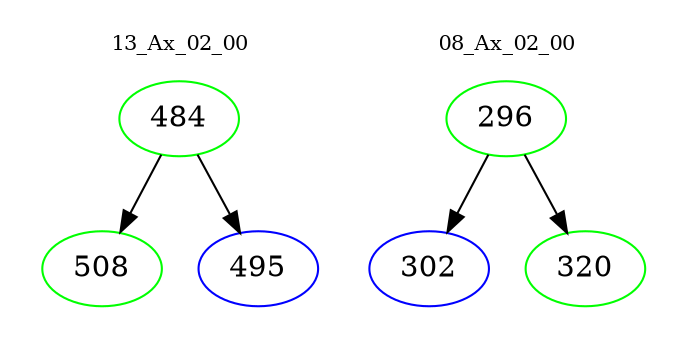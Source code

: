 digraph{
subgraph cluster_0 {
color = white
label = "13_Ax_02_00";
fontsize=10;
T0_484 [label="484", color="green"]
T0_484 -> T0_508 [color="black"]
T0_508 [label="508", color="green"]
T0_484 -> T0_495 [color="black"]
T0_495 [label="495", color="blue"]
}
subgraph cluster_1 {
color = white
label = "08_Ax_02_00";
fontsize=10;
T1_296 [label="296", color="green"]
T1_296 -> T1_302 [color="black"]
T1_302 [label="302", color="blue"]
T1_296 -> T1_320 [color="black"]
T1_320 [label="320", color="green"]
}
}
